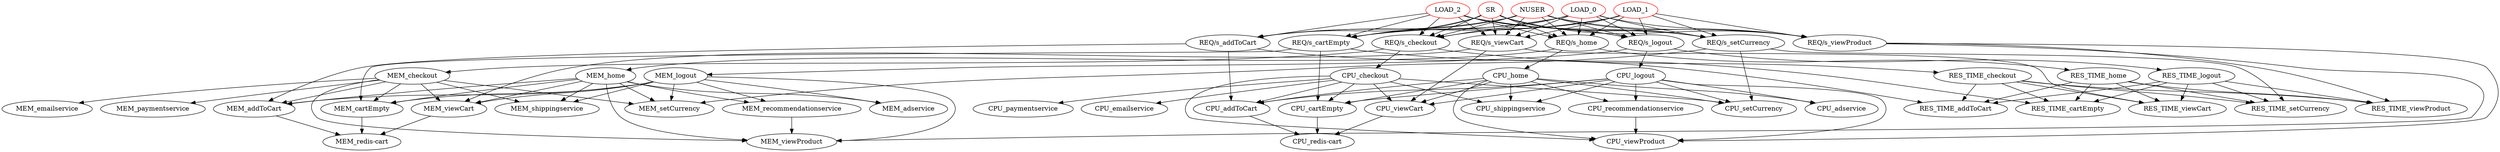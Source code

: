 strict digraph "" {
	NUSER	[color=red];
	"REQ/s_home"	[color=black];
	NUSER -> "REQ/s_home";
	"REQ/s_viewCart"	[color=black];
	NUSER -> "REQ/s_viewCart";
	"REQ/s_addToCart"	[color=black];
	NUSER -> "REQ/s_addToCart";
	"REQ/s_checkout"	[color=black];
	NUSER -> "REQ/s_checkout";
	"REQ/s_cartEmpty"	[color=black];
	NUSER -> "REQ/s_cartEmpty";
	"REQ/s_logout"	[color=black];
	NUSER -> "REQ/s_logout";
	"REQ/s_viewProduct"	[color=black];
	NUSER -> "REQ/s_viewProduct";
	"REQ/s_setCurrency"	[color=black];
	NUSER -> "REQ/s_setCurrency";
	LOAD_0	[color=red];
	LOAD_0 -> "REQ/s_home";
	LOAD_0 -> "REQ/s_viewCart";
	LOAD_0 -> "REQ/s_addToCart";
	LOAD_0 -> "REQ/s_checkout";
	LOAD_0 -> "REQ/s_cartEmpty";
	LOAD_0 -> "REQ/s_logout";
	LOAD_0 -> "REQ/s_viewProduct";
	LOAD_0 -> "REQ/s_setCurrency";
	LOAD_1	[color=red];
	LOAD_1 -> "REQ/s_home";
	LOAD_1 -> "REQ/s_viewCart";
	LOAD_1 -> "REQ/s_addToCart";
	LOAD_1 -> "REQ/s_checkout";
	LOAD_1 -> "REQ/s_cartEmpty";
	LOAD_1 -> "REQ/s_logout";
	LOAD_1 -> "REQ/s_viewProduct";
	LOAD_1 -> "REQ/s_setCurrency";
	LOAD_2	[color=red];
	LOAD_2 -> "REQ/s_home";
	LOAD_2 -> "REQ/s_viewCart";
	LOAD_2 -> "REQ/s_addToCart";
	LOAD_2 -> "REQ/s_checkout";
	LOAD_2 -> "REQ/s_cartEmpty";
	LOAD_2 -> "REQ/s_logout";
	LOAD_2 -> "REQ/s_viewProduct";
	LOAD_2 -> "REQ/s_setCurrency";
	SR	[color=red];
	SR -> "REQ/s_home";
	SR -> "REQ/s_viewCart";
	SR -> "REQ/s_addToCart";
	SR -> "REQ/s_checkout";
	SR -> "REQ/s_cartEmpty";
	SR -> "REQ/s_logout";
	SR -> "REQ/s_viewProduct";
	SR -> "REQ/s_setCurrency";
	RES_TIME_home	[color=black];
	"REQ/s_home" -> RES_TIME_home;
	CPU_home	[color=black];
	"REQ/s_home" -> CPU_home;
	MEM_home	[color=black];
	"REQ/s_home" -> MEM_home;
	RES_TIME_viewCart	[color=black];
	RES_TIME_home -> RES_TIME_viewCart;
	RES_TIME_addToCart	[color=black];
	RES_TIME_home -> RES_TIME_addToCart;
	RES_TIME_cartEmpty	[color=black];
	RES_TIME_home -> RES_TIME_cartEmpty;
	RES_TIME_viewProduct	[color=black];
	RES_TIME_home -> RES_TIME_viewProduct;
	RES_TIME_setCurrency	[color=black];
	RES_TIME_home -> RES_TIME_setCurrency;
	CPU_viewCart	[color=black];
	CPU_home -> CPU_viewCart;
	CPU_addToCart	[color=black];
	CPU_home -> CPU_addToCart;
	CPU_cartEmpty	[color=black];
	CPU_home -> CPU_cartEmpty;
	CPU_viewProduct	[color=black];
	CPU_home -> CPU_viewProduct;
	CPU_setCurrency	[color=black];
	CPU_home -> CPU_setCurrency;
	CPU_adservice	[color=black];
	CPU_home -> CPU_adservice;
	CPU_recommendationservice	[color=black];
	CPU_home -> CPU_recommendationservice;
	CPU_shippingservice	[color=black];
	CPU_home -> CPU_shippingservice;
	MEM_viewCart	[color=black];
	MEM_home -> MEM_viewCart;
	MEM_addToCart	[color=black];
	MEM_home -> MEM_addToCart;
	MEM_cartEmpty	[color=black];
	MEM_home -> MEM_cartEmpty;
	MEM_viewProduct	[color=black];
	MEM_home -> MEM_viewProduct;
	MEM_setCurrency	[color=black];
	MEM_home -> MEM_setCurrency;
	MEM_adservice	[color=black];
	MEM_home -> MEM_adservice;
	MEM_recommendationservice	[color=black];
	MEM_home -> MEM_recommendationservice;
	MEM_shippingservice	[color=black];
	MEM_home -> MEM_shippingservice;
	"REQ/s_viewCart" -> RES_TIME_viewCart;
	"REQ/s_viewCart" -> CPU_viewCart;
	"REQ/s_viewCart" -> MEM_viewCart;
	"CPU_redis-cart"	[color=black];
	CPU_viewCart -> "CPU_redis-cart";
	"MEM_redis-cart"	[color=black];
	MEM_viewCart -> "MEM_redis-cart";
	"REQ/s_addToCart" -> RES_TIME_addToCart;
	"REQ/s_addToCart" -> CPU_addToCart;
	"REQ/s_addToCart" -> MEM_addToCart;
	CPU_addToCart -> "CPU_redis-cart";
	MEM_addToCart -> "MEM_redis-cart";
	RES_TIME_checkout	[color=black];
	"REQ/s_checkout" -> RES_TIME_checkout;
	CPU_checkout	[color=black];
	"REQ/s_checkout" -> CPU_checkout;
	MEM_checkout	[color=black];
	"REQ/s_checkout" -> MEM_checkout;
	RES_TIME_checkout -> RES_TIME_viewCart;
	RES_TIME_checkout -> RES_TIME_addToCart;
	RES_TIME_checkout -> RES_TIME_cartEmpty;
	RES_TIME_checkout -> RES_TIME_viewProduct;
	RES_TIME_checkout -> RES_TIME_setCurrency;
	CPU_checkout -> CPU_viewCart;
	CPU_checkout -> CPU_addToCart;
	CPU_checkout -> CPU_cartEmpty;
	CPU_checkout -> CPU_viewProduct;
	CPU_checkout -> CPU_setCurrency;
	CPU_emailservice	[color=black];
	CPU_checkout -> CPU_emailservice;
	CPU_paymentservice	[color=black];
	CPU_checkout -> CPU_paymentservice;
	CPU_checkout -> CPU_shippingservice;
	MEM_checkout -> MEM_viewCart;
	MEM_checkout -> MEM_addToCart;
	MEM_checkout -> MEM_cartEmpty;
	MEM_checkout -> MEM_viewProduct;
	MEM_checkout -> MEM_setCurrency;
	MEM_emailservice	[color=black];
	MEM_checkout -> MEM_emailservice;
	MEM_paymentservice	[color=black];
	MEM_checkout -> MEM_paymentservice;
	MEM_checkout -> MEM_shippingservice;
	"REQ/s_cartEmpty" -> RES_TIME_cartEmpty;
	"REQ/s_cartEmpty" -> CPU_cartEmpty;
	"REQ/s_cartEmpty" -> MEM_cartEmpty;
	CPU_cartEmpty -> "CPU_redis-cart";
	MEM_cartEmpty -> "MEM_redis-cart";
	RES_TIME_logout	[color=black];
	"REQ/s_logout" -> RES_TIME_logout;
	CPU_logout	[color=black];
	"REQ/s_logout" -> CPU_logout;
	MEM_logout	[color=black];
	"REQ/s_logout" -> MEM_logout;
	RES_TIME_logout -> RES_TIME_viewCart;
	RES_TIME_logout -> RES_TIME_addToCart;
	RES_TIME_logout -> RES_TIME_cartEmpty;
	RES_TIME_logout -> RES_TIME_viewProduct;
	RES_TIME_logout -> RES_TIME_setCurrency;
	CPU_logout -> CPU_viewCart;
	CPU_logout -> CPU_addToCart;
	CPU_logout -> CPU_cartEmpty;
	CPU_logout -> CPU_viewProduct;
	CPU_logout -> CPU_setCurrency;
	CPU_logout -> CPU_adservice;
	CPU_logout -> CPU_recommendationservice;
	CPU_logout -> CPU_shippingservice;
	MEM_logout -> MEM_viewCart;
	MEM_logout -> MEM_addToCart;
	MEM_logout -> MEM_cartEmpty;
	MEM_logout -> MEM_viewProduct;
	MEM_logout -> MEM_setCurrency;
	MEM_logout -> MEM_adservice;
	MEM_logout -> MEM_recommendationservice;
	MEM_logout -> MEM_shippingservice;
	"REQ/s_viewProduct" -> RES_TIME_viewProduct;
	"REQ/s_viewProduct" -> CPU_viewProduct;
	"REQ/s_viewProduct" -> MEM_viewProduct;
	"REQ/s_setCurrency" -> RES_TIME_setCurrency;
	"REQ/s_setCurrency" -> CPU_setCurrency;
	"REQ/s_setCurrency" -> MEM_setCurrency;
	CPU_recommendationservice -> CPU_viewProduct;
	MEM_recommendationservice -> MEM_viewProduct;
}
